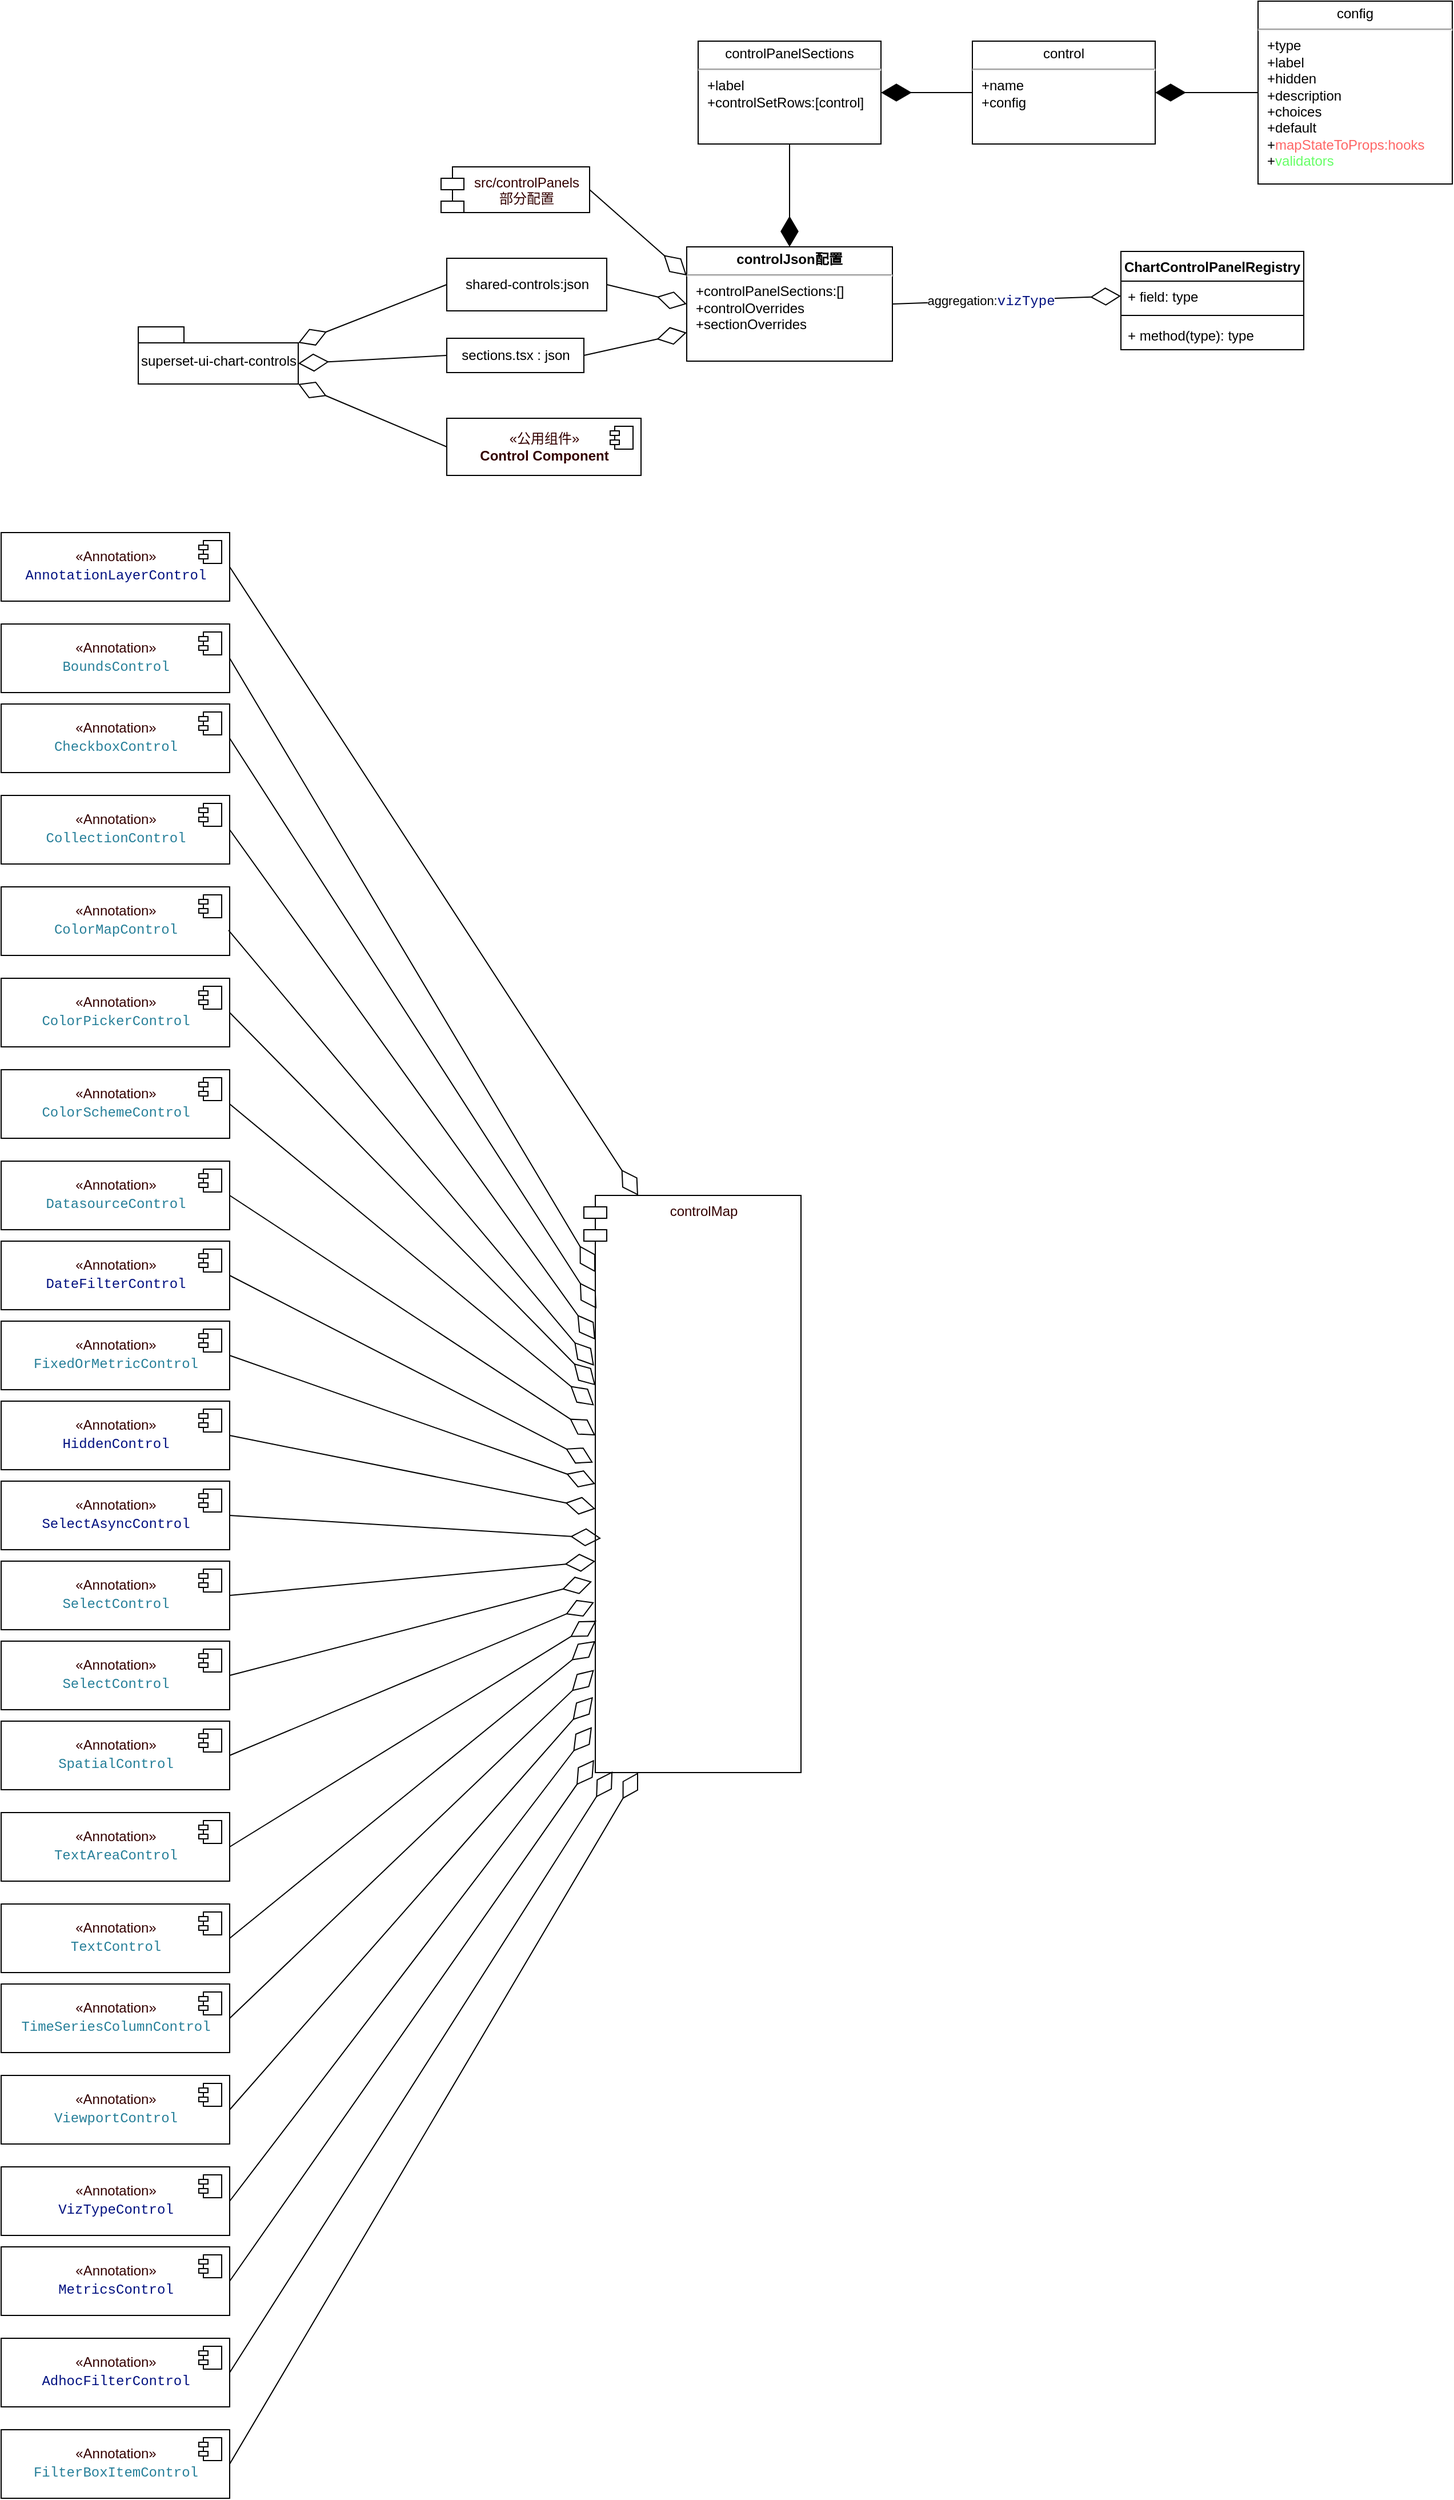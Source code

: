 <mxfile version="16.5.6" type="github">
  <diagram id="O3Ez_hzxwPLfM8ofuaC-" name="Page-1">
    <mxGraphModel dx="1426" dy="771" grid="1" gridSize="10" guides="1" tooltips="1" connect="1" arrows="1" fold="1" page="1" pageScale="1" pageWidth="3300" pageHeight="4681" math="0" shadow="0">
      <root>
        <mxCell id="0" />
        <mxCell id="1" parent="0" />
        <mxCell id="LOee8j2guJBx5GGu3rni-1" value="ChartControlPanelRegistry" style="swimlane;fontStyle=1;align=center;verticalAlign=top;childLayout=stackLayout;horizontal=1;startSize=26;horizontalStack=0;resizeParent=1;resizeParentMax=0;resizeLast=0;collapsible=1;marginBottom=0;" parent="1" vertex="1">
          <mxGeometry x="1120" y="294" width="160" height="86" as="geometry" />
        </mxCell>
        <mxCell id="LOee8j2guJBx5GGu3rni-2" value="+ field: type" style="text;strokeColor=none;fillColor=none;align=left;verticalAlign=top;spacingLeft=4;spacingRight=4;overflow=hidden;rotatable=0;points=[[0,0.5],[1,0.5]];portConstraint=eastwest;" parent="LOee8j2guJBx5GGu3rni-1" vertex="1">
          <mxGeometry y="26" width="160" height="26" as="geometry" />
        </mxCell>
        <mxCell id="LOee8j2guJBx5GGu3rni-3" value="" style="line;strokeWidth=1;fillColor=none;align=left;verticalAlign=middle;spacingTop=-1;spacingLeft=3;spacingRight=3;rotatable=0;labelPosition=right;points=[];portConstraint=eastwest;" parent="LOee8j2guJBx5GGu3rni-1" vertex="1">
          <mxGeometry y="52" width="160" height="8" as="geometry" />
        </mxCell>
        <mxCell id="LOee8j2guJBx5GGu3rni-4" value="+ method(type): type" style="text;strokeColor=none;fillColor=none;align=left;verticalAlign=top;spacingLeft=4;spacingRight=4;overflow=hidden;rotatable=0;points=[[0,0.5],[1,0.5]];portConstraint=eastwest;" parent="LOee8j2guJBx5GGu3rni-1" vertex="1">
          <mxGeometry y="60" width="160" height="26" as="geometry" />
        </mxCell>
        <mxCell id="LOee8j2guJBx5GGu3rni-6" value="" style="endArrow=diamondThin;endFill=0;endSize=24;html=1;rounded=0;entryX=0;entryY=0.5;entryDx=0;entryDy=0;exitX=1;exitY=0.5;exitDx=0;exitDy=0;" parent="1" source="LOee8j2guJBx5GGu3rni-34" target="LOee8j2guJBx5GGu3rni-2" edge="1">
          <mxGeometry width="160" relative="1" as="geometry">
            <mxPoint x="840" y="313" as="sourcePoint" />
            <mxPoint x="890" y="312.5" as="targetPoint" />
          </mxGeometry>
        </mxCell>
        <mxCell id="LOee8j2guJBx5GGu3rni-8" value="aggregation:&lt;span style=&quot;color: rgb(0 , 16 , 128) ; font-family: &amp;#34;menlo&amp;#34; , &amp;#34;monaco&amp;#34; , &amp;#34;courier new&amp;#34; , monospace ; font-size: 12px&quot;&gt;vizType&lt;/span&gt;" style="edgeLabel;html=1;align=center;verticalAlign=middle;resizable=0;points=[];" parent="LOee8j2guJBx5GGu3rni-6" vertex="1" connectable="0">
          <mxGeometry x="-0.144" y="-1" relative="1" as="geometry">
            <mxPoint as="offset" />
          </mxGeometry>
        </mxCell>
        <mxCell id="LOee8j2guJBx5GGu3rni-14" value="" style="endArrow=diamondThin;endFill=0;endSize=24;html=1;rounded=0;entryX=0;entryY=0;entryDx=140;entryDy=50;exitX=0;exitY=0.5;exitDx=0;exitDy=0;entryPerimeter=0;" parent="1" source="LOee8j2guJBx5GGu3rni-46" target="LOee8j2guJBx5GGu3rni-44" edge="1">
          <mxGeometry width="160" relative="1" as="geometry">
            <mxPoint x="830" y="200" as="sourcePoint" />
            <mxPoint x="990" y="200" as="targetPoint" />
          </mxGeometry>
        </mxCell>
        <mxCell id="LOee8j2guJBx5GGu3rni-15" value="sections.tsx : json" style="html=1;" parent="1" vertex="1">
          <mxGeometry x="530" y="370" width="120" height="30" as="geometry" />
        </mxCell>
        <mxCell id="LOee8j2guJBx5GGu3rni-16" value="shared-controls:json" style="html=1;" parent="1" vertex="1">
          <mxGeometry x="530" y="300" width="140" height="46" as="geometry" />
        </mxCell>
        <mxCell id="LOee8j2guJBx5GGu3rni-17" value="" style="endArrow=diamondThin;endFill=0;endSize=24;html=1;rounded=0;entryX=0;entryY=0;entryDx=140;entryDy=32;exitX=0;exitY=0.5;exitDx=0;exitDy=0;entryPerimeter=0;" parent="1" source="LOee8j2guJBx5GGu3rni-15" target="LOee8j2guJBx5GGu3rni-44" edge="1">
          <mxGeometry width="160" relative="1" as="geometry">
            <mxPoint x="560" y="465" as="sourcePoint" />
            <mxPoint x="480" y="350" as="targetPoint" />
          </mxGeometry>
        </mxCell>
        <mxCell id="LOee8j2guJBx5GGu3rni-18" value="" style="endArrow=diamondThin;endFill=0;endSize=24;html=1;rounded=0;entryX=0;entryY=0;entryDx=140;entryDy=14;exitX=0;exitY=0.5;exitDx=0;exitDy=0;entryPerimeter=0;" parent="1" source="LOee8j2guJBx5GGu3rni-16" target="LOee8j2guJBx5GGu3rni-44" edge="1">
          <mxGeometry width="160" relative="1" as="geometry">
            <mxPoint x="550" y="485" as="sourcePoint" />
            <mxPoint x="470" y="370" as="targetPoint" />
          </mxGeometry>
        </mxCell>
        <mxCell id="LOee8j2guJBx5GGu3rni-20" value="" style="endArrow=diamondThin;endFill=0;endSize=24;html=1;rounded=0;exitX=1;exitY=0.5;exitDx=0;exitDy=0;entryX=0;entryY=0.75;entryDx=0;entryDy=0;" parent="1" source="LOee8j2guJBx5GGu3rni-15" target="LOee8j2guJBx5GGu3rni-34" edge="1">
          <mxGeometry width="160" relative="1" as="geometry">
            <mxPoint x="780" y="470" as="sourcePoint" />
            <mxPoint x="730" y="310" as="targetPoint" />
          </mxGeometry>
        </mxCell>
        <mxCell id="LOee8j2guJBx5GGu3rni-21" value="" style="endArrow=diamondThin;endFill=0;endSize=24;html=1;rounded=0;exitX=1;exitY=0.5;exitDx=0;exitDy=0;entryX=0;entryY=0.25;entryDx=0;entryDy=0;" parent="1" source="LOee8j2guJBx5GGu3rni-48" target="LOee8j2guJBx5GGu3rni-34" edge="1">
          <mxGeometry width="160" relative="1" as="geometry">
            <mxPoint x="640" y="235" as="sourcePoint" />
            <mxPoint x="730" y="288" as="targetPoint" />
          </mxGeometry>
        </mxCell>
        <mxCell id="LOee8j2guJBx5GGu3rni-22" value="" style="endArrow=diamondThin;endFill=0;endSize=24;html=1;rounded=0;exitX=1;exitY=0.5;exitDx=0;exitDy=0;entryX=0;entryY=0.5;entryDx=0;entryDy=0;" parent="1" source="LOee8j2guJBx5GGu3rni-16" target="LOee8j2guJBx5GGu3rni-34" edge="1">
          <mxGeometry width="160" relative="1" as="geometry">
            <mxPoint x="830" y="560" as="sourcePoint" />
            <mxPoint x="730" y="300.5" as="targetPoint" />
          </mxGeometry>
        </mxCell>
        <mxCell id="LOee8j2guJBx5GGu3rni-34" value="&lt;p style=&quot;margin: 4px 0px 0px ; text-align: center&quot;&gt;&lt;b&gt;controlJson配置&lt;/b&gt;&lt;/p&gt;&lt;hr&gt;&lt;p style=&quot;margin: 0px ; margin-left: 8px&quot;&gt;+controlPanelSections:[]&lt;br&gt;+controlOverrides&lt;br&gt;&lt;/p&gt;&lt;p style=&quot;margin: 0px ; margin-left: 8px&quot;&gt;+sectionOverrides&lt;/p&gt;" style="verticalAlign=top;align=left;overflow=fill;fontSize=12;fontFamily=Helvetica;html=1;" parent="1" vertex="1">
          <mxGeometry x="740" y="290" width="180" height="100" as="geometry" />
        </mxCell>
        <mxCell id="LOee8j2guJBx5GGu3rni-37" value="&lt;p style=&quot;margin: 4px 0px 0px ; text-align: center&quot;&gt;controlPanelSections&lt;/p&gt;&lt;hr&gt;&lt;p style=&quot;margin: 0px ; margin-left: 8px&quot;&gt;+label&lt;/p&gt;&lt;p style=&quot;margin: 0px ; margin-left: 8px&quot;&gt;+controlSetRows:[control]&lt;/p&gt;" style="verticalAlign=top;align=left;overflow=fill;fontSize=12;fontFamily=Helvetica;html=1;" parent="1" vertex="1">
          <mxGeometry x="750" y="110" width="160" height="90" as="geometry" />
        </mxCell>
        <mxCell id="LOee8j2guJBx5GGu3rni-38" value="" style="endArrow=diamondThin;endFill=1;endSize=24;html=1;rounded=0;exitX=0.5;exitY=1;exitDx=0;exitDy=0;entryX=0.5;entryY=0;entryDx=0;entryDy=0;" parent="1" source="LOee8j2guJBx5GGu3rni-37" target="LOee8j2guJBx5GGu3rni-34" edge="1">
          <mxGeometry width="160" relative="1" as="geometry">
            <mxPoint x="760" y="430" as="sourcePoint" />
            <mxPoint x="920" y="430" as="targetPoint" />
          </mxGeometry>
        </mxCell>
        <mxCell id="LOee8j2guJBx5GGu3rni-40" value="&lt;p style=&quot;margin: 4px 0px 0px ; text-align: center&quot;&gt;control&lt;/p&gt;&lt;hr&gt;&lt;p style=&quot;margin: 0px ; margin-left: 8px&quot;&gt;+name&lt;/p&gt;&lt;p style=&quot;margin: 0px ; margin-left: 8px&quot;&gt;+config&lt;/p&gt;" style="verticalAlign=top;align=left;overflow=fill;fontSize=12;fontFamily=Helvetica;html=1;" parent="1" vertex="1">
          <mxGeometry x="990" y="110" width="160" height="90" as="geometry" />
        </mxCell>
        <mxCell id="LOee8j2guJBx5GGu3rni-41" value="&lt;p style=&quot;margin: 4px 0px 0px ; text-align: center&quot;&gt;config&lt;/p&gt;&lt;hr&gt;&lt;p style=&quot;margin: 0px ; margin-left: 8px&quot;&gt;+type&lt;br style=&quot;padding: 0px ; margin: 0px&quot;&gt;+label&lt;br style=&quot;padding: 0px ; margin: 0px&quot;&gt;+hidden&lt;br style=&quot;padding: 0px ; margin: 0px&quot;&gt;+description&lt;br style=&quot;padding: 0px ; margin: 0px&quot;&gt;+choices&lt;br style=&quot;padding: 0px ; margin: 0px&quot;&gt;+default&lt;br style=&quot;padding: 0px ; margin: 0px&quot;&gt;+&lt;font color=&quot;#ff6666&quot;&gt;mapStateToProps:hooks&lt;/font&gt;&lt;br style=&quot;padding: 0px ; margin: 0px&quot;&gt;+&lt;font color=&quot;#66ff66&quot;&gt;validators&lt;/font&gt;&lt;br&gt;&lt;/p&gt;" style="verticalAlign=top;align=left;overflow=fill;fontSize=12;fontFamily=Helvetica;html=1;" parent="1" vertex="1">
          <mxGeometry x="1240" y="75" width="170" height="160" as="geometry" />
        </mxCell>
        <mxCell id="LOee8j2guJBx5GGu3rni-42" value="" style="endArrow=diamondThin;endFill=1;endSize=24;html=1;rounded=0;exitX=0;exitY=0.5;exitDx=0;exitDy=0;entryX=1;entryY=0.5;entryDx=0;entryDy=0;" parent="1" source="LOee8j2guJBx5GGu3rni-40" target="LOee8j2guJBx5GGu3rni-37" edge="1">
          <mxGeometry width="160" relative="1" as="geometry">
            <mxPoint x="840" y="210" as="sourcePoint" />
            <mxPoint x="840" y="300" as="targetPoint" />
          </mxGeometry>
        </mxCell>
        <mxCell id="LOee8j2guJBx5GGu3rni-43" value="" style="endArrow=diamondThin;endFill=1;endSize=24;html=1;rounded=0;exitX=0;exitY=0.5;exitDx=0;exitDy=0;entryX=1;entryY=0.5;entryDx=0;entryDy=0;" parent="1" source="LOee8j2guJBx5GGu3rni-41" target="LOee8j2guJBx5GGu3rni-40" edge="1">
          <mxGeometry width="160" relative="1" as="geometry">
            <mxPoint x="850" y="220" as="sourcePoint" />
            <mxPoint x="850" y="310" as="targetPoint" />
          </mxGeometry>
        </mxCell>
        <mxCell id="LOee8j2guJBx5GGu3rni-44" value="&lt;span style=&quot;color: rgb(0 , 0 , 0) ; font-weight: 400&quot;&gt;superset-ui-chart-controls&lt;/span&gt;" style="shape=folder;fontStyle=1;spacingTop=10;tabWidth=40;tabHeight=14;tabPosition=left;html=1;fontColor=#FF6666;" parent="1" vertex="1">
          <mxGeometry x="260" y="360" width="140" height="50" as="geometry" />
        </mxCell>
        <mxCell id="LOee8j2guJBx5GGu3rni-46" value="&lt;font color=&quot;#330000&quot;&gt;«公用组件»&lt;br&gt;&lt;b&gt;Control Component&lt;/b&gt;&lt;/font&gt;" style="html=1;dropTarget=0;fontColor=#FF6666;" parent="1" vertex="1">
          <mxGeometry x="530" y="440" width="170" height="50" as="geometry" />
        </mxCell>
        <mxCell id="LOee8j2guJBx5GGu3rni-47" value="" style="shape=module;jettyWidth=8;jettyHeight=4;fontColor=#FF6666;" parent="LOee8j2guJBx5GGu3rni-46" vertex="1">
          <mxGeometry x="1" width="20" height="20" relative="1" as="geometry">
            <mxPoint x="-27" y="7" as="offset" />
          </mxGeometry>
        </mxCell>
        <mxCell id="LOee8j2guJBx5GGu3rni-48" value="src/controlPanels&#xa;部分配置" style="shape=module;align=left;spacingLeft=20;align=center;verticalAlign=top;fontColor=#330000;" parent="1" vertex="1">
          <mxGeometry x="525" y="220" width="130" height="40" as="geometry" />
        </mxCell>
        <mxCell id="LOee8j2guJBx5GGu3rni-51" value="controlMap" style="shape=module;align=left;spacingLeft=20;align=center;verticalAlign=top;fontColor=#330000;" parent="1" vertex="1">
          <mxGeometry x="650" y="1120" width="190" height="505" as="geometry" />
        </mxCell>
        <mxCell id="LOee8j2guJBx5GGu3rni-49" value="&lt;font color=&quot;#330000&quot;&gt;«Annotation»&lt;br&gt;&lt;/font&gt;&lt;div style=&quot;color: rgb(0 , 0 , 0) ; background-color: rgb(255 , 255 , 255) ; font-family: &amp;#34;menlo&amp;#34; , &amp;#34;monaco&amp;#34; , &amp;#34;courier new&amp;#34; , monospace ; line-height: 18px&quot;&gt;&lt;span style=&quot;color: #001080&quot;&gt;AnnotationLayerControl&lt;/span&gt;&lt;/div&gt;" style="html=1;dropTarget=0;fontColor=#66FF66;" parent="1" vertex="1">
          <mxGeometry x="140" y="540" width="200" height="60" as="geometry" />
        </mxCell>
        <mxCell id="LOee8j2guJBx5GGu3rni-50" value="" style="shape=module;jettyWidth=8;jettyHeight=4;fontColor=#66FF66;" parent="LOee8j2guJBx5GGu3rni-49" vertex="1">
          <mxGeometry x="1" width="20" height="20" relative="1" as="geometry">
            <mxPoint x="-27" y="7" as="offset" />
          </mxGeometry>
        </mxCell>
        <mxCell id="LOee8j2guJBx5GGu3rni-53" value="&lt;font color=&quot;#330000&quot;&gt;«Annotation»&lt;br&gt;&lt;/font&gt;&lt;div style=&quot;color: rgb(0 , 0 , 0) ; background-color: rgb(255 , 255 , 255) ; font-family: &amp;#34;menlo&amp;#34; , &amp;#34;monaco&amp;#34; , &amp;#34;courier new&amp;#34; , monospace ; line-height: 18px&quot;&gt;&lt;div style=&quot;font-family: &amp;#34;menlo&amp;#34; , &amp;#34;monaco&amp;#34; , &amp;#34;courier new&amp;#34; , monospace ; line-height: 18px&quot;&gt;&lt;span style=&quot;color: #267f99&quot;&gt;SpatialControl&lt;/span&gt;&lt;/div&gt;&lt;/div&gt;" style="html=1;dropTarget=0;fontColor=#66FF66;" parent="1" vertex="1">
          <mxGeometry x="140" y="1580" width="200" height="60" as="geometry" />
        </mxCell>
        <mxCell id="LOee8j2guJBx5GGu3rni-54" value="" style="shape=module;jettyWidth=8;jettyHeight=4;fontColor=#66FF66;" parent="LOee8j2guJBx5GGu3rni-53" vertex="1">
          <mxGeometry x="1" width="20" height="20" relative="1" as="geometry">
            <mxPoint x="-27" y="7" as="offset" />
          </mxGeometry>
        </mxCell>
        <mxCell id="LOee8j2guJBx5GGu3rni-55" value="&lt;font color=&quot;#330000&quot;&gt;«Annotation»&lt;br&gt;&lt;/font&gt;&lt;div style=&quot;color: rgb(0 , 0 , 0) ; background-color: rgb(255 , 255 , 255) ; font-family: &amp;#34;menlo&amp;#34; , &amp;#34;monaco&amp;#34; , &amp;#34;courier new&amp;#34; , monospace ; line-height: 18px&quot;&gt;&lt;div style=&quot;font-family: &amp;#34;menlo&amp;#34; , &amp;#34;monaco&amp;#34; , &amp;#34;courier new&amp;#34; , monospace ; line-height: 18px&quot;&gt;&lt;span style=&quot;color: #267f99&quot;&gt;SelectControl&lt;/span&gt;&lt;/div&gt;&lt;/div&gt;" style="html=1;dropTarget=0;fontColor=#66FF66;" parent="1" vertex="1">
          <mxGeometry x="140" y="1510" width="200" height="60" as="geometry" />
        </mxCell>
        <mxCell id="LOee8j2guJBx5GGu3rni-56" value="" style="shape=module;jettyWidth=8;jettyHeight=4;fontColor=#66FF66;" parent="LOee8j2guJBx5GGu3rni-55" vertex="1">
          <mxGeometry x="1" width="20" height="20" relative="1" as="geometry">
            <mxPoint x="-27" y="7" as="offset" />
          </mxGeometry>
        </mxCell>
        <mxCell id="LOee8j2guJBx5GGu3rni-57" value="&lt;font color=&quot;#330000&quot;&gt;«Annotation»&lt;br&gt;&lt;/font&gt;&lt;div style=&quot;color: rgb(0 , 0 , 0) ; background-color: rgb(255 , 255 , 255) ; font-family: &amp;#34;menlo&amp;#34; , &amp;#34;monaco&amp;#34; , &amp;#34;courier new&amp;#34; , monospace ; line-height: 18px&quot;&gt;&lt;div style=&quot;font-family: &amp;#34;menlo&amp;#34; , &amp;#34;monaco&amp;#34; , &amp;#34;courier new&amp;#34; , monospace ; line-height: 18px&quot;&gt;&lt;span style=&quot;color: #267f99&quot;&gt;SelectControl&lt;/span&gt;&lt;/div&gt;&lt;/div&gt;" style="html=1;dropTarget=0;fontColor=#66FF66;" parent="1" vertex="1">
          <mxGeometry x="140" y="1440" width="200" height="60" as="geometry" />
        </mxCell>
        <mxCell id="LOee8j2guJBx5GGu3rni-58" value="" style="shape=module;jettyWidth=8;jettyHeight=4;fontColor=#66FF66;" parent="LOee8j2guJBx5GGu3rni-57" vertex="1">
          <mxGeometry x="1" width="20" height="20" relative="1" as="geometry">
            <mxPoint x="-27" y="7" as="offset" />
          </mxGeometry>
        </mxCell>
        <mxCell id="LOee8j2guJBx5GGu3rni-59" value="&lt;font color=&quot;#330000&quot;&gt;«Annotation»&lt;br&gt;&lt;/font&gt;&lt;div style=&quot;color: rgb(0 , 0 , 0) ; background-color: rgb(255 , 255 , 255) ; font-family: &amp;#34;menlo&amp;#34; , &amp;#34;monaco&amp;#34; , &amp;#34;courier new&amp;#34; , monospace ; line-height: 18px&quot;&gt;&lt;div style=&quot;font-family: &amp;#34;menlo&amp;#34; , &amp;#34;monaco&amp;#34; , &amp;#34;courier new&amp;#34; , monospace ; line-height: 18px&quot;&gt;&lt;span style=&quot;color: #001080&quot;&gt;SelectAsyncControl&lt;/span&gt;&lt;/div&gt;&lt;/div&gt;" style="html=1;dropTarget=0;fontColor=#66FF66;" parent="1" vertex="1">
          <mxGeometry x="140" y="1370" width="200" height="60" as="geometry" />
        </mxCell>
        <mxCell id="LOee8j2guJBx5GGu3rni-60" value="" style="shape=module;jettyWidth=8;jettyHeight=4;fontColor=#66FF66;" parent="LOee8j2guJBx5GGu3rni-59" vertex="1">
          <mxGeometry x="1" width="20" height="20" relative="1" as="geometry">
            <mxPoint x="-27" y="7" as="offset" />
          </mxGeometry>
        </mxCell>
        <mxCell id="LOee8j2guJBx5GGu3rni-61" value="&lt;font color=&quot;#330000&quot;&gt;«Annotation»&lt;br&gt;&lt;/font&gt;&lt;div style=&quot;color: rgb(0 , 0 , 0) ; background-color: rgb(255 , 255 , 255) ; font-family: &amp;#34;menlo&amp;#34; , &amp;#34;monaco&amp;#34; , &amp;#34;courier new&amp;#34; , monospace ; line-height: 18px&quot;&gt;&lt;div style=&quot;font-family: &amp;#34;menlo&amp;#34; , &amp;#34;monaco&amp;#34; , &amp;#34;courier new&amp;#34; , monospace ; line-height: 18px&quot;&gt;&lt;span style=&quot;color: #001080&quot;&gt;HiddenControl&lt;/span&gt;&lt;/div&gt;&lt;/div&gt;" style="html=1;dropTarget=0;fontColor=#66FF66;" parent="1" vertex="1">
          <mxGeometry x="140" y="1300" width="200" height="60" as="geometry" />
        </mxCell>
        <mxCell id="LOee8j2guJBx5GGu3rni-62" value="" style="shape=module;jettyWidth=8;jettyHeight=4;fontColor=#66FF66;" parent="LOee8j2guJBx5GGu3rni-61" vertex="1">
          <mxGeometry x="1" width="20" height="20" relative="1" as="geometry">
            <mxPoint x="-27" y="7" as="offset" />
          </mxGeometry>
        </mxCell>
        <mxCell id="LOee8j2guJBx5GGu3rni-63" value="&lt;font color=&quot;#330000&quot;&gt;«Annotation»&lt;br&gt;&lt;/font&gt;&lt;div style=&quot;color: rgb(0 , 0 , 0) ; background-color: rgb(255 , 255 , 255) ; font-family: &amp;#34;menlo&amp;#34; , &amp;#34;monaco&amp;#34; , &amp;#34;courier new&amp;#34; , monospace ; line-height: 18px&quot;&gt;&lt;div style=&quot;font-family: &amp;#34;menlo&amp;#34; , &amp;#34;monaco&amp;#34; , &amp;#34;courier new&amp;#34; , monospace ; line-height: 18px&quot;&gt;&lt;span style=&quot;color: #267f99&quot;&gt;FixedOrMetricControl&lt;/span&gt;&lt;/div&gt;&lt;/div&gt;" style="html=1;dropTarget=0;fontColor=#66FF66;" parent="1" vertex="1">
          <mxGeometry x="140" y="1230" width="200" height="60" as="geometry" />
        </mxCell>
        <mxCell id="LOee8j2guJBx5GGu3rni-64" value="" style="shape=module;jettyWidth=8;jettyHeight=4;fontColor=#66FF66;" parent="LOee8j2guJBx5GGu3rni-63" vertex="1">
          <mxGeometry x="1" width="20" height="20" relative="1" as="geometry">
            <mxPoint x="-27" y="7" as="offset" />
          </mxGeometry>
        </mxCell>
        <mxCell id="LOee8j2guJBx5GGu3rni-65" value="&lt;font color=&quot;#330000&quot;&gt;«Annotation»&lt;br&gt;&lt;/font&gt;&lt;div style=&quot;color: rgb(0 , 0 , 0) ; background-color: rgb(255 , 255 , 255) ; font-family: &amp;#34;menlo&amp;#34; , &amp;#34;monaco&amp;#34; , &amp;#34;courier new&amp;#34; , monospace ; line-height: 18px&quot;&gt;&lt;div style=&quot;font-family: &amp;#34;menlo&amp;#34; , &amp;#34;monaco&amp;#34; , &amp;#34;courier new&amp;#34; , monospace ; line-height: 18px&quot;&gt;&lt;span style=&quot;color: #267f99&quot;&gt;BoundsControl&lt;/span&gt;&lt;/div&gt;&lt;/div&gt;" style="html=1;dropTarget=0;fontColor=#66FF66;" parent="1" vertex="1">
          <mxGeometry x="140" y="620" width="200" height="60" as="geometry" />
        </mxCell>
        <mxCell id="LOee8j2guJBx5GGu3rni-66" value="" style="shape=module;jettyWidth=8;jettyHeight=4;fontColor=#66FF66;" parent="LOee8j2guJBx5GGu3rni-65" vertex="1">
          <mxGeometry x="1" width="20" height="20" relative="1" as="geometry">
            <mxPoint x="-27" y="7" as="offset" />
          </mxGeometry>
        </mxCell>
        <mxCell id="LOee8j2guJBx5GGu3rni-67" value="&lt;font color=&quot;#330000&quot;&gt;«Annotation»&lt;br&gt;&lt;/font&gt;&lt;div style=&quot;color: rgb(0 , 0 , 0) ; background-color: rgb(255 , 255 , 255) ; font-family: &amp;#34;menlo&amp;#34; , &amp;#34;monaco&amp;#34; , &amp;#34;courier new&amp;#34; , monospace ; line-height: 18px&quot;&gt;&lt;div style=&quot;font-family: &amp;#34;menlo&amp;#34; , &amp;#34;monaco&amp;#34; , &amp;#34;courier new&amp;#34; , monospace ; line-height: 18px&quot;&gt;&lt;div style=&quot;line-height: 18px&quot;&gt;&lt;span style=&quot;color: #001080&quot;&gt;DateFilterControl&lt;/span&gt;&lt;/div&gt;&lt;/div&gt;&lt;/div&gt;" style="html=1;dropTarget=0;fontColor=#66FF66;" parent="1" vertex="1">
          <mxGeometry x="140" y="1160" width="200" height="60" as="geometry" />
        </mxCell>
        <mxCell id="LOee8j2guJBx5GGu3rni-68" value="" style="shape=module;jettyWidth=8;jettyHeight=4;fontColor=#66FF66;" parent="LOee8j2guJBx5GGu3rni-67" vertex="1">
          <mxGeometry x="1" width="20" height="20" relative="1" as="geometry">
            <mxPoint x="-27" y="7" as="offset" />
          </mxGeometry>
        </mxCell>
        <mxCell id="LOee8j2guJBx5GGu3rni-69" value="&lt;font color=&quot;#330000&quot;&gt;«Annotation»&lt;br&gt;&lt;/font&gt;&lt;div style=&quot;color: rgb(0 , 0 , 0) ; background-color: rgb(255 , 255 , 255) ; font-family: &amp;#34;menlo&amp;#34; , &amp;#34;monaco&amp;#34; , &amp;#34;courier new&amp;#34; , monospace ; line-height: 18px&quot;&gt;&lt;div style=&quot;font-family: &amp;#34;menlo&amp;#34; , &amp;#34;monaco&amp;#34; , &amp;#34;courier new&amp;#34; , monospace ; line-height: 18px&quot;&gt;&lt;span style=&quot;color: #267f99&quot;&gt;DatasourceControl&lt;/span&gt;&lt;/div&gt;&lt;/div&gt;" style="html=1;dropTarget=0;fontColor=#66FF66;" parent="1" vertex="1">
          <mxGeometry x="140" y="1090" width="200" height="60" as="geometry" />
        </mxCell>
        <mxCell id="LOee8j2guJBx5GGu3rni-70" value="" style="shape=module;jettyWidth=8;jettyHeight=4;fontColor=#66FF66;" parent="LOee8j2guJBx5GGu3rni-69" vertex="1">
          <mxGeometry x="1" width="20" height="20" relative="1" as="geometry">
            <mxPoint x="-27" y="7" as="offset" />
          </mxGeometry>
        </mxCell>
        <mxCell id="LOee8j2guJBx5GGu3rni-71" value="&lt;font color=&quot;#330000&quot;&gt;«Annotation»&lt;br&gt;&lt;/font&gt;&lt;div style=&quot;color: rgb(0 , 0 , 0) ; background-color: rgb(255 , 255 , 255) ; font-family: &amp;#34;menlo&amp;#34; , &amp;#34;monaco&amp;#34; , &amp;#34;courier new&amp;#34; , monospace ; line-height: 18px&quot;&gt;&lt;div style=&quot;font-family: &amp;#34;menlo&amp;#34; , &amp;#34;monaco&amp;#34; , &amp;#34;courier new&amp;#34; , monospace ; line-height: 18px&quot;&gt;&lt;span style=&quot;color: #267f99&quot;&gt;ColorSchemeControl&lt;/span&gt;&lt;/div&gt;&lt;/div&gt;" style="html=1;dropTarget=0;fontColor=#66FF66;" parent="1" vertex="1">
          <mxGeometry x="140" y="1010" width="200" height="60" as="geometry" />
        </mxCell>
        <mxCell id="LOee8j2guJBx5GGu3rni-72" value="" style="shape=module;jettyWidth=8;jettyHeight=4;fontColor=#66FF66;" parent="LOee8j2guJBx5GGu3rni-71" vertex="1">
          <mxGeometry x="1" width="20" height="20" relative="1" as="geometry">
            <mxPoint x="-27" y="7" as="offset" />
          </mxGeometry>
        </mxCell>
        <mxCell id="LOee8j2guJBx5GGu3rni-73" value="&lt;font color=&quot;#330000&quot;&gt;«Annotation»&lt;br&gt;&lt;/font&gt;&lt;div style=&quot;color: rgb(0 , 0 , 0) ; background-color: rgb(255 , 255 , 255) ; font-family: &amp;#34;menlo&amp;#34; , &amp;#34;monaco&amp;#34; , &amp;#34;courier new&amp;#34; , monospace ; line-height: 18px&quot;&gt;&lt;div style=&quot;font-family: &amp;#34;menlo&amp;#34; , &amp;#34;monaco&amp;#34; , &amp;#34;courier new&amp;#34; , monospace ; line-height: 18px&quot;&gt;&lt;span style=&quot;color: #267f99&quot;&gt;CheckboxControl&lt;/span&gt;&lt;/div&gt;&lt;/div&gt;" style="html=1;dropTarget=0;fontColor=#66FF66;" parent="1" vertex="1">
          <mxGeometry x="140" y="690" width="200" height="60" as="geometry" />
        </mxCell>
        <mxCell id="LOee8j2guJBx5GGu3rni-74" value="" style="shape=module;jettyWidth=8;jettyHeight=4;fontColor=#66FF66;" parent="LOee8j2guJBx5GGu3rni-73" vertex="1">
          <mxGeometry x="1" width="20" height="20" relative="1" as="geometry">
            <mxPoint x="-27" y="7" as="offset" />
          </mxGeometry>
        </mxCell>
        <mxCell id="LOee8j2guJBx5GGu3rni-75" value="&lt;font color=&quot;#330000&quot;&gt;«Annotation»&lt;br&gt;&lt;/font&gt;&lt;div style=&quot;color: rgb(0 , 0 , 0) ; background-color: rgb(255 , 255 , 255) ; font-family: &amp;#34;menlo&amp;#34; , &amp;#34;monaco&amp;#34; , &amp;#34;courier new&amp;#34; , monospace ; line-height: 18px&quot;&gt;&lt;div style=&quot;font-family: &amp;#34;menlo&amp;#34; , &amp;#34;monaco&amp;#34; , &amp;#34;courier new&amp;#34; , monospace ; line-height: 18px&quot;&gt;&lt;span style=&quot;color: #267f99&quot;&gt;CollectionControl&lt;/span&gt;&lt;/div&gt;&lt;/div&gt;" style="html=1;dropTarget=0;fontColor=#66FF66;" parent="1" vertex="1">
          <mxGeometry x="140" y="770" width="200" height="60" as="geometry" />
        </mxCell>
        <mxCell id="LOee8j2guJBx5GGu3rni-76" value="" style="shape=module;jettyWidth=8;jettyHeight=4;fontColor=#66FF66;" parent="LOee8j2guJBx5GGu3rni-75" vertex="1">
          <mxGeometry x="1" width="20" height="20" relative="1" as="geometry">
            <mxPoint x="-27" y="7" as="offset" />
          </mxGeometry>
        </mxCell>
        <mxCell id="LOee8j2guJBx5GGu3rni-77" value="&lt;font color=&quot;#330000&quot;&gt;«Annotation»&lt;br&gt;&lt;/font&gt;&lt;div style=&quot;color: rgb(0 , 0 , 0) ; background-color: rgb(255 , 255 , 255) ; font-family: &amp;#34;menlo&amp;#34; , &amp;#34;monaco&amp;#34; , &amp;#34;courier new&amp;#34; , monospace ; line-height: 18px&quot;&gt;&lt;div style=&quot;font-family: &amp;#34;menlo&amp;#34; , &amp;#34;monaco&amp;#34; , &amp;#34;courier new&amp;#34; , monospace ; line-height: 18px&quot;&gt;&lt;span style=&quot;color: #267f99&quot;&gt;ColorMapControl&lt;/span&gt;&lt;/div&gt;&lt;/div&gt;" style="html=1;dropTarget=0;fontColor=#66FF66;" parent="1" vertex="1">
          <mxGeometry x="140" y="850" width="200" height="60" as="geometry" />
        </mxCell>
        <mxCell id="LOee8j2guJBx5GGu3rni-78" value="" style="shape=module;jettyWidth=8;jettyHeight=4;fontColor=#66FF66;" parent="LOee8j2guJBx5GGu3rni-77" vertex="1">
          <mxGeometry x="1" width="20" height="20" relative="1" as="geometry">
            <mxPoint x="-27" y="7" as="offset" />
          </mxGeometry>
        </mxCell>
        <mxCell id="LOee8j2guJBx5GGu3rni-79" value="&lt;font color=&quot;#330000&quot;&gt;«Annotation»&lt;br&gt;&lt;/font&gt;&lt;div style=&quot;color: rgb(0 , 0 , 0) ; background-color: rgb(255 , 255 , 255) ; font-family: &amp;#34;menlo&amp;#34; , &amp;#34;monaco&amp;#34; , &amp;#34;courier new&amp;#34; , monospace ; line-height: 18px&quot;&gt;&lt;div style=&quot;font-family: &amp;#34;menlo&amp;#34; , &amp;#34;monaco&amp;#34; , &amp;#34;courier new&amp;#34; , monospace ; line-height: 18px&quot;&gt;&lt;span style=&quot;color: #267f99&quot;&gt;ColorPickerControl&lt;/span&gt;&lt;/div&gt;&lt;/div&gt;" style="html=1;dropTarget=0;fontColor=#66FF66;" parent="1" vertex="1">
          <mxGeometry x="140" y="930" width="200" height="60" as="geometry" />
        </mxCell>
        <mxCell id="LOee8j2guJBx5GGu3rni-80" value="" style="shape=module;jettyWidth=8;jettyHeight=4;fontColor=#66FF66;" parent="LOee8j2guJBx5GGu3rni-79" vertex="1">
          <mxGeometry x="1" width="20" height="20" relative="1" as="geometry">
            <mxPoint x="-27" y="7" as="offset" />
          </mxGeometry>
        </mxCell>
        <mxCell id="LOee8j2guJBx5GGu3rni-82" value="&lt;font color=&quot;#330000&quot;&gt;«Annotation»&lt;br&gt;&lt;/font&gt;&lt;div style=&quot;color: rgb(0 , 0 , 0) ; background-color: rgb(255 , 255 , 255) ; font-family: &amp;#34;menlo&amp;#34; , &amp;#34;monaco&amp;#34; , &amp;#34;courier new&amp;#34; , monospace ; line-height: 18px&quot;&gt;&lt;div style=&quot;font-family: &amp;#34;menlo&amp;#34; , &amp;#34;monaco&amp;#34; , &amp;#34;courier new&amp;#34; , monospace ; line-height: 18px&quot;&gt;&lt;div style=&quot;font-family: &amp;#34;menlo&amp;#34; , &amp;#34;monaco&amp;#34; , &amp;#34;courier new&amp;#34; , monospace ; line-height: 18px&quot;&gt;&lt;span style=&quot;color: #267f99&quot;&gt;TextAreaControl&lt;/span&gt;&lt;/div&gt;&lt;/div&gt;&lt;/div&gt;" style="html=1;dropTarget=0;fontColor=#66FF66;" parent="1" vertex="1">
          <mxGeometry x="140" y="1660" width="200" height="60" as="geometry" />
        </mxCell>
        <mxCell id="LOee8j2guJBx5GGu3rni-83" value="" style="shape=module;jettyWidth=8;jettyHeight=4;fontColor=#66FF66;" parent="LOee8j2guJBx5GGu3rni-82" vertex="1">
          <mxGeometry x="1" width="20" height="20" relative="1" as="geometry">
            <mxPoint x="-27" y="7" as="offset" />
          </mxGeometry>
        </mxCell>
        <mxCell id="LOee8j2guJBx5GGu3rni-84" value="&lt;font color=&quot;#330000&quot;&gt;«Annotation»&lt;br&gt;&lt;/font&gt;&lt;div style=&quot;color: rgb(0 , 0 , 0) ; background-color: rgb(255 , 255 , 255) ; font-family: &amp;#34;menlo&amp;#34; , &amp;#34;monaco&amp;#34; , &amp;#34;courier new&amp;#34; , monospace ; line-height: 18px&quot;&gt;&lt;div style=&quot;font-family: &amp;#34;menlo&amp;#34; , &amp;#34;monaco&amp;#34; , &amp;#34;courier new&amp;#34; , monospace ; line-height: 18px&quot;&gt;&lt;div style=&quot;font-family: &amp;#34;menlo&amp;#34; , &amp;#34;monaco&amp;#34; , &amp;#34;courier new&amp;#34; , monospace ; line-height: 18px&quot;&gt;&lt;span style=&quot;color: #267f99&quot;&gt;TextControl&lt;/span&gt;&lt;/div&gt;&lt;/div&gt;&lt;/div&gt;" style="html=1;dropTarget=0;fontColor=#66FF66;" parent="1" vertex="1">
          <mxGeometry x="140" y="1740" width="200" height="60" as="geometry" />
        </mxCell>
        <mxCell id="LOee8j2guJBx5GGu3rni-85" value="" style="shape=module;jettyWidth=8;jettyHeight=4;fontColor=#66FF66;" parent="LOee8j2guJBx5GGu3rni-84" vertex="1">
          <mxGeometry x="1" width="20" height="20" relative="1" as="geometry">
            <mxPoint x="-27" y="7" as="offset" />
          </mxGeometry>
        </mxCell>
        <mxCell id="LOee8j2guJBx5GGu3rni-86" value="&lt;font color=&quot;#330000&quot;&gt;«Annotation»&lt;br&gt;&lt;/font&gt;&lt;div style=&quot;color: rgb(0 , 0 , 0) ; background-color: rgb(255 , 255 , 255) ; font-family: &amp;#34;menlo&amp;#34; , &amp;#34;monaco&amp;#34; , &amp;#34;courier new&amp;#34; , monospace ; line-height: 18px&quot;&gt;&lt;div style=&quot;font-family: &amp;#34;menlo&amp;#34; , &amp;#34;monaco&amp;#34; , &amp;#34;courier new&amp;#34; , monospace ; line-height: 18px&quot;&gt;&lt;div style=&quot;font-family: &amp;#34;menlo&amp;#34; , &amp;#34;monaco&amp;#34; , &amp;#34;courier new&amp;#34; , monospace ; line-height: 18px&quot;&gt;&lt;span style=&quot;color: #267f99&quot;&gt;TimeSeriesColumnControl&lt;/span&gt;&lt;/div&gt;&lt;/div&gt;&lt;/div&gt;" style="html=1;dropTarget=0;fontColor=#66FF66;" parent="1" vertex="1">
          <mxGeometry x="140" y="1810" width="200" height="60" as="geometry" />
        </mxCell>
        <mxCell id="LOee8j2guJBx5GGu3rni-87" value="" style="shape=module;jettyWidth=8;jettyHeight=4;fontColor=#66FF66;" parent="LOee8j2guJBx5GGu3rni-86" vertex="1">
          <mxGeometry x="1" width="20" height="20" relative="1" as="geometry">
            <mxPoint x="-27" y="7" as="offset" />
          </mxGeometry>
        </mxCell>
        <mxCell id="LOee8j2guJBx5GGu3rni-88" value="&lt;font color=&quot;#330000&quot;&gt;«Annotation»&lt;br&gt;&lt;/font&gt;&lt;div style=&quot;color: rgb(0 , 0 , 0) ; background-color: rgb(255 , 255 , 255) ; font-family: &amp;#34;menlo&amp;#34; , &amp;#34;monaco&amp;#34; , &amp;#34;courier new&amp;#34; , monospace ; line-height: 18px&quot;&gt;&lt;div style=&quot;font-family: &amp;#34;menlo&amp;#34; , &amp;#34;monaco&amp;#34; , &amp;#34;courier new&amp;#34; , monospace ; line-height: 18px&quot;&gt;&lt;div style=&quot;font-family: &amp;#34;menlo&amp;#34; , &amp;#34;monaco&amp;#34; , &amp;#34;courier new&amp;#34; , monospace ; line-height: 18px&quot;&gt;&lt;span style=&quot;color: #267f99&quot;&gt;ViewportControl&lt;/span&gt;&lt;/div&gt;&lt;/div&gt;&lt;/div&gt;" style="html=1;dropTarget=0;fontColor=#66FF66;" parent="1" vertex="1">
          <mxGeometry x="140" y="1890" width="200" height="60" as="geometry" />
        </mxCell>
        <mxCell id="LOee8j2guJBx5GGu3rni-89" value="" style="shape=module;jettyWidth=8;jettyHeight=4;fontColor=#66FF66;" parent="LOee8j2guJBx5GGu3rni-88" vertex="1">
          <mxGeometry x="1" width="20" height="20" relative="1" as="geometry">
            <mxPoint x="-27" y="7" as="offset" />
          </mxGeometry>
        </mxCell>
        <mxCell id="LOee8j2guJBx5GGu3rni-90" value="&lt;font color=&quot;#330000&quot;&gt;«Annotation»&lt;br&gt;&lt;/font&gt;&lt;div style=&quot;color: rgb(0 , 0 , 0) ; background-color: rgb(255 , 255 , 255) ; font-family: &amp;#34;menlo&amp;#34; , &amp;#34;monaco&amp;#34; , &amp;#34;courier new&amp;#34; , monospace ; line-height: 18px&quot;&gt;&lt;div style=&quot;font-family: &amp;#34;menlo&amp;#34; , &amp;#34;monaco&amp;#34; , &amp;#34;courier new&amp;#34; , monospace ; line-height: 18px&quot;&gt;&lt;div style=&quot;font-family: &amp;#34;menlo&amp;#34; , &amp;#34;monaco&amp;#34; , &amp;#34;courier new&amp;#34; , monospace ; line-height: 18px&quot;&gt;&lt;span style=&quot;color: #001080&quot;&gt;MetricsControl&lt;/span&gt;&lt;/div&gt;&lt;/div&gt;&lt;/div&gt;" style="html=1;dropTarget=0;fontColor=#66FF66;" parent="1" vertex="1">
          <mxGeometry x="140" y="2040" width="200" height="60" as="geometry" />
        </mxCell>
        <mxCell id="LOee8j2guJBx5GGu3rni-91" value="" style="shape=module;jettyWidth=8;jettyHeight=4;fontColor=#66FF66;" parent="LOee8j2guJBx5GGu3rni-90" vertex="1">
          <mxGeometry x="1" width="20" height="20" relative="1" as="geometry">
            <mxPoint x="-27" y="7" as="offset" />
          </mxGeometry>
        </mxCell>
        <mxCell id="LOee8j2guJBx5GGu3rni-92" value="&lt;font color=&quot;#330000&quot;&gt;«Annotation»&lt;br&gt;&lt;/font&gt;&lt;div style=&quot;color: rgb(0 , 0 , 0) ; background-color: rgb(255 , 255 , 255) ; font-family: &amp;#34;menlo&amp;#34; , &amp;#34;monaco&amp;#34; , &amp;#34;courier new&amp;#34; , monospace ; line-height: 18px&quot;&gt;&lt;div style=&quot;font-family: &amp;#34;menlo&amp;#34; , &amp;#34;monaco&amp;#34; , &amp;#34;courier new&amp;#34; , monospace ; line-height: 18px&quot;&gt;&lt;div style=&quot;font-family: &amp;#34;menlo&amp;#34; , &amp;#34;monaco&amp;#34; , &amp;#34;courier new&amp;#34; , monospace ; line-height: 18px&quot;&gt;&lt;span style=&quot;color: #001080&quot;&gt;VizTypeControl&lt;/span&gt;&lt;/div&gt;&lt;/div&gt;&lt;/div&gt;" style="html=1;dropTarget=0;fontColor=#66FF66;" parent="1" vertex="1">
          <mxGeometry x="140" y="1970" width="200" height="60" as="geometry" />
        </mxCell>
        <mxCell id="LOee8j2guJBx5GGu3rni-93" value="" style="shape=module;jettyWidth=8;jettyHeight=4;fontColor=#66FF66;" parent="LOee8j2guJBx5GGu3rni-92" vertex="1">
          <mxGeometry x="1" width="20" height="20" relative="1" as="geometry">
            <mxPoint x="-27" y="7" as="offset" />
          </mxGeometry>
        </mxCell>
        <mxCell id="LOee8j2guJBx5GGu3rni-94" value="&lt;font color=&quot;#330000&quot;&gt;«Annotation»&lt;br&gt;&lt;/font&gt;&lt;div style=&quot;color: rgb(0 , 0 , 0) ; background-color: rgb(255 , 255 , 255) ; font-family: &amp;#34;menlo&amp;#34; , &amp;#34;monaco&amp;#34; , &amp;#34;courier new&amp;#34; , monospace ; line-height: 18px&quot;&gt;&lt;div style=&quot;font-family: &amp;#34;menlo&amp;#34; , &amp;#34;monaco&amp;#34; , &amp;#34;courier new&amp;#34; , monospace ; line-height: 18px&quot;&gt;&lt;div style=&quot;font-family: &amp;#34;menlo&amp;#34; , &amp;#34;monaco&amp;#34; , &amp;#34;courier new&amp;#34; , monospace ; line-height: 18px&quot;&gt;&lt;div style=&quot;font-family: &amp;#34;menlo&amp;#34; , &amp;#34;monaco&amp;#34; , &amp;#34;courier new&amp;#34; , monospace ; line-height: 18px&quot;&gt;&lt;span style=&quot;color: #267f99&quot;&gt;FilterBoxItemControl&lt;/span&gt;&lt;/div&gt;&lt;/div&gt;&lt;/div&gt;&lt;/div&gt;" style="html=1;dropTarget=0;fontColor=#66FF66;" parent="1" vertex="1">
          <mxGeometry x="140" y="2200" width="200" height="60" as="geometry" />
        </mxCell>
        <mxCell id="LOee8j2guJBx5GGu3rni-95" value="" style="shape=module;jettyWidth=8;jettyHeight=4;fontColor=#66FF66;" parent="LOee8j2guJBx5GGu3rni-94" vertex="1">
          <mxGeometry x="1" width="20" height="20" relative="1" as="geometry">
            <mxPoint x="-27" y="7" as="offset" />
          </mxGeometry>
        </mxCell>
        <mxCell id="LOee8j2guJBx5GGu3rni-96" value="&lt;font color=&quot;#330000&quot;&gt;«Annotation»&lt;br&gt;&lt;/font&gt;&lt;div style=&quot;color: rgb(0 , 0 , 0) ; background-color: rgb(255 , 255 , 255) ; font-family: &amp;#34;menlo&amp;#34; , &amp;#34;monaco&amp;#34; , &amp;#34;courier new&amp;#34; , monospace ; line-height: 18px&quot;&gt;&lt;div style=&quot;font-family: &amp;#34;menlo&amp;#34; , &amp;#34;monaco&amp;#34; , &amp;#34;courier new&amp;#34; , monospace ; line-height: 18px&quot;&gt;&lt;div style=&quot;font-family: &amp;#34;menlo&amp;#34; , &amp;#34;monaco&amp;#34; , &amp;#34;courier new&amp;#34; , monospace ; line-height: 18px&quot;&gt;&lt;div style=&quot;font-family: &amp;#34;menlo&amp;#34; , &amp;#34;monaco&amp;#34; , &amp;#34;courier new&amp;#34; , monospace ; line-height: 18px&quot;&gt;&lt;span style=&quot;color: #001080&quot;&gt;AdhocFilterControl&lt;/span&gt;&lt;/div&gt;&lt;/div&gt;&lt;/div&gt;&lt;/div&gt;" style="html=1;dropTarget=0;fontColor=#66FF66;" parent="1" vertex="1">
          <mxGeometry x="140" y="2120" width="200" height="60" as="geometry" />
        </mxCell>
        <mxCell id="LOee8j2guJBx5GGu3rni-97" value="" style="shape=module;jettyWidth=8;jettyHeight=4;fontColor=#66FF66;" parent="LOee8j2guJBx5GGu3rni-96" vertex="1">
          <mxGeometry x="1" width="20" height="20" relative="1" as="geometry">
            <mxPoint x="-27" y="7" as="offset" />
          </mxGeometry>
        </mxCell>
        <mxCell id="LOee8j2guJBx5GGu3rni-98" value="" style="endArrow=diamondThin;endFill=0;endSize=24;html=1;rounded=0;fontColor=#330000;exitX=1;exitY=0.5;exitDx=0;exitDy=0;entryX=0.25;entryY=0;entryDx=0;entryDy=0;" parent="1" source="LOee8j2guJBx5GGu3rni-49" target="LOee8j2guJBx5GGu3rni-51" edge="1">
          <mxGeometry width="160" relative="1" as="geometry">
            <mxPoint x="360" y="1310" as="sourcePoint" />
            <mxPoint x="520" y="1310" as="targetPoint" />
          </mxGeometry>
        </mxCell>
        <mxCell id="LOee8j2guJBx5GGu3rni-99" value="" style="endArrow=diamondThin;endFill=0;endSize=24;html=1;rounded=0;fontColor=#330000;exitX=1;exitY=0.5;exitDx=0;exitDy=0;entryX=0.053;entryY=0.133;entryDx=0;entryDy=0;entryPerimeter=0;" parent="1" source="LOee8j2guJBx5GGu3rni-65" target="LOee8j2guJBx5GGu3rni-51" edge="1">
          <mxGeometry width="160" relative="1" as="geometry">
            <mxPoint x="370" y="1320" as="sourcePoint" />
            <mxPoint x="530" y="1320" as="targetPoint" />
          </mxGeometry>
        </mxCell>
        <mxCell id="LOee8j2guJBx5GGu3rni-100" value="" style="endArrow=diamondThin;endFill=0;endSize=24;html=1;rounded=0;fontColor=#330000;exitX=1;exitY=0.5;exitDx=0;exitDy=0;entryX=0.058;entryY=0.196;entryDx=0;entryDy=0;entryPerimeter=0;" parent="1" source="LOee8j2guJBx5GGu3rni-73" target="LOee8j2guJBx5GGu3rni-51" edge="1">
          <mxGeometry width="160" relative="1" as="geometry">
            <mxPoint x="380" y="1330" as="sourcePoint" />
            <mxPoint x="540" y="1330" as="targetPoint" />
          </mxGeometry>
        </mxCell>
        <mxCell id="LOee8j2guJBx5GGu3rni-101" value="" style="endArrow=diamondThin;endFill=0;endSize=24;html=1;rounded=0;fontColor=#330000;exitX=1;exitY=0.5;exitDx=0;exitDy=0;entryX=0;entryY=0.25;entryDx=10;entryDy=0;entryPerimeter=0;" parent="1" source="LOee8j2guJBx5GGu3rni-75" target="LOee8j2guJBx5GGu3rni-51" edge="1">
          <mxGeometry width="160" relative="1" as="geometry">
            <mxPoint x="390" y="1340" as="sourcePoint" />
            <mxPoint x="550" y="1340" as="targetPoint" />
          </mxGeometry>
        </mxCell>
        <mxCell id="LOee8j2guJBx5GGu3rni-102" value="" style="endArrow=diamondThin;endFill=0;endSize=24;html=1;rounded=0;fontColor=#330000;exitX=0.995;exitY=0.633;exitDx=0;exitDy=0;exitPerimeter=0;entryX=0.047;entryY=0.295;entryDx=0;entryDy=0;entryPerimeter=0;" parent="1" source="LOee8j2guJBx5GGu3rni-77" target="LOee8j2guJBx5GGu3rni-51" edge="1">
          <mxGeometry width="160" relative="1" as="geometry">
            <mxPoint x="400" y="1350" as="sourcePoint" />
            <mxPoint x="560" y="1350" as="targetPoint" />
          </mxGeometry>
        </mxCell>
        <mxCell id="LOee8j2guJBx5GGu3rni-103" value="" style="endArrow=diamondThin;endFill=0;endSize=24;html=1;rounded=0;fontColor=#330000;exitX=1;exitY=0.5;exitDx=0;exitDy=0;entryX=0.053;entryY=0.329;entryDx=0;entryDy=0;entryPerimeter=0;" parent="1" source="LOee8j2guJBx5GGu3rni-79" target="LOee8j2guJBx5GGu3rni-51" edge="1">
          <mxGeometry width="160" relative="1" as="geometry">
            <mxPoint x="410" y="1360" as="sourcePoint" />
            <mxPoint x="570" y="1360" as="targetPoint" />
          </mxGeometry>
        </mxCell>
        <mxCell id="LOee8j2guJBx5GGu3rni-104" value="" style="endArrow=diamondThin;endFill=0;endSize=24;html=1;rounded=0;fontColor=#330000;exitX=1;exitY=0.5;exitDx=0;exitDy=0;entryX=0.047;entryY=0.364;entryDx=0;entryDy=0;entryPerimeter=0;" parent="1" source="LOee8j2guJBx5GGu3rni-71" target="LOee8j2guJBx5GGu3rni-51" edge="1">
          <mxGeometry width="160" relative="1" as="geometry">
            <mxPoint x="420" y="1370" as="sourcePoint" />
            <mxPoint x="580" y="1370" as="targetPoint" />
          </mxGeometry>
        </mxCell>
        <mxCell id="LOee8j2guJBx5GGu3rni-105" value="" style="endArrow=diamondThin;endFill=0;endSize=24;html=1;rounded=0;fontColor=#330000;exitX=1;exitY=0.5;exitDx=0;exitDy=0;entryX=0.053;entryY=0.416;entryDx=0;entryDy=0;entryPerimeter=0;" parent="1" source="LOee8j2guJBx5GGu3rni-69" target="LOee8j2guJBx5GGu3rni-51" edge="1">
          <mxGeometry width="160" relative="1" as="geometry">
            <mxPoint x="430" y="1380" as="sourcePoint" />
            <mxPoint x="590" y="1340" as="targetPoint" />
          </mxGeometry>
        </mxCell>
        <mxCell id="LOee8j2guJBx5GGu3rni-106" value="" style="endArrow=diamondThin;endFill=0;endSize=24;html=1;rounded=0;fontColor=#330000;exitX=1;exitY=0.5;exitDx=0;exitDy=0;entryX=0.042;entryY=0.463;entryDx=0;entryDy=0;entryPerimeter=0;" parent="1" source="LOee8j2guJBx5GGu3rni-67" target="LOee8j2guJBx5GGu3rni-51" edge="1">
          <mxGeometry width="160" relative="1" as="geometry">
            <mxPoint x="440" y="1390" as="sourcePoint" />
            <mxPoint x="600" y="1390" as="targetPoint" />
          </mxGeometry>
        </mxCell>
        <mxCell id="LOee8j2guJBx5GGu3rni-107" value="" style="endArrow=diamondThin;endFill=0;endSize=24;html=1;rounded=0;fontColor=#330000;exitX=1;exitY=0.5;exitDx=0;exitDy=0;entryX=0;entryY=0.5;entryDx=10;entryDy=0;entryPerimeter=0;" parent="1" source="LOee8j2guJBx5GGu3rni-63" target="LOee8j2guJBx5GGu3rni-51" edge="1">
          <mxGeometry width="160" relative="1" as="geometry">
            <mxPoint x="450" y="1400" as="sourcePoint" />
            <mxPoint x="610" y="1400" as="targetPoint" />
          </mxGeometry>
        </mxCell>
        <mxCell id="LOee8j2guJBx5GGu3rni-108" value="" style="endArrow=diamondThin;endFill=0;endSize=24;html=1;rounded=0;fontColor=#330000;exitX=1;exitY=0.5;exitDx=0;exitDy=0;entryX=0.053;entryY=0.543;entryDx=0;entryDy=0;entryPerimeter=0;" parent="1" source="LOee8j2guJBx5GGu3rni-61" target="LOee8j2guJBx5GGu3rni-51" edge="1">
          <mxGeometry width="160" relative="1" as="geometry">
            <mxPoint x="460" y="1410" as="sourcePoint" />
            <mxPoint x="620" y="1410" as="targetPoint" />
          </mxGeometry>
        </mxCell>
        <mxCell id="LOee8j2guJBx5GGu3rni-109" value="" style="endArrow=diamondThin;endFill=0;endSize=24;html=1;rounded=0;fontColor=#330000;exitX=1;exitY=0.5;exitDx=0;exitDy=0;entryX=0.079;entryY=0.594;entryDx=0;entryDy=0;entryPerimeter=0;" parent="1" source="LOee8j2guJBx5GGu3rni-59" target="LOee8j2guJBx5GGu3rni-51" edge="1">
          <mxGeometry width="160" relative="1" as="geometry">
            <mxPoint x="470" y="1420" as="sourcePoint" />
            <mxPoint x="660" y="1420" as="targetPoint" />
          </mxGeometry>
        </mxCell>
        <mxCell id="LOee8j2guJBx5GGu3rni-110" value="" style="endArrow=diamondThin;endFill=0;endSize=24;html=1;rounded=0;fontColor=#330000;exitX=1;exitY=0.5;exitDx=0;exitDy=0;entryX=0.053;entryY=0.634;entryDx=0;entryDy=0;entryPerimeter=0;" parent="1" source="LOee8j2guJBx5GGu3rni-57" target="LOee8j2guJBx5GGu3rni-51" edge="1">
          <mxGeometry width="160" relative="1" as="geometry">
            <mxPoint x="480" y="1430" as="sourcePoint" />
            <mxPoint x="640" y="1430" as="targetPoint" />
          </mxGeometry>
        </mxCell>
        <mxCell id="LOee8j2guJBx5GGu3rni-111" value="" style="endArrow=diamondThin;endFill=0;endSize=24;html=1;rounded=0;fontColor=#330000;entryX=0.047;entryY=0.705;entryDx=0;entryDy=0;entryPerimeter=0;exitX=1;exitY=0.5;exitDx=0;exitDy=0;" parent="1" source="LOee8j2guJBx5GGu3rni-53" target="LOee8j2guJBx5GGu3rni-51" edge="1">
          <mxGeometry width="160" relative="1" as="geometry">
            <mxPoint x="440" y="1730" as="sourcePoint" />
            <mxPoint x="600" y="1730" as="targetPoint" />
          </mxGeometry>
        </mxCell>
        <mxCell id="LOee8j2guJBx5GGu3rni-112" value="" style="endArrow=diamondThin;endFill=0;endSize=24;html=1;rounded=0;fontColor=#330000;exitX=1;exitY=0.5;exitDx=0;exitDy=0;entryX=0.037;entryY=0.669;entryDx=0;entryDy=0;entryPerimeter=0;" parent="1" source="LOee8j2guJBx5GGu3rni-55" target="LOee8j2guJBx5GGu3rni-51" edge="1">
          <mxGeometry width="160" relative="1" as="geometry">
            <mxPoint x="430" y="1660" as="sourcePoint" />
            <mxPoint x="590" y="1660" as="targetPoint" />
          </mxGeometry>
        </mxCell>
        <mxCell id="LOee8j2guJBx5GGu3rni-113" value="" style="endArrow=diamondThin;endFill=0;endSize=24;html=1;rounded=0;fontColor=#330000;exitX=1;exitY=0.5;exitDx=0;exitDy=0;entryX=0.058;entryY=0.737;entryDx=0;entryDy=0;entryPerimeter=0;" parent="1" source="LOee8j2guJBx5GGu3rni-82" target="LOee8j2guJBx5GGu3rni-51" edge="1">
          <mxGeometry width="160" relative="1" as="geometry">
            <mxPoint x="460" y="1900" as="sourcePoint" />
            <mxPoint x="620" y="1900" as="targetPoint" />
          </mxGeometry>
        </mxCell>
        <mxCell id="LOee8j2guJBx5GGu3rni-114" value="" style="endArrow=diamondThin;endFill=0;endSize=24;html=1;rounded=0;fontColor=#330000;exitX=1;exitY=0.5;exitDx=0;exitDy=0;entryX=0.053;entryY=0.772;entryDx=0;entryDy=0;entryPerimeter=0;" parent="1" source="LOee8j2guJBx5GGu3rni-84" target="LOee8j2guJBx5GGu3rni-51" edge="1">
          <mxGeometry width="160" relative="1" as="geometry">
            <mxPoint x="470" y="1910" as="sourcePoint" />
            <mxPoint x="630" y="1910" as="targetPoint" />
          </mxGeometry>
        </mxCell>
        <mxCell id="LOee8j2guJBx5GGu3rni-115" value="" style="endArrow=diamondThin;endFill=0;endSize=24;html=1;rounded=0;fontColor=#330000;exitX=1;exitY=0.5;exitDx=0;exitDy=0;entryX=0.047;entryY=0.822;entryDx=0;entryDy=0;entryPerimeter=0;" parent="1" source="LOee8j2guJBx5GGu3rni-86" target="LOee8j2guJBx5GGu3rni-51" edge="1">
          <mxGeometry width="160" relative="1" as="geometry">
            <mxPoint x="480" y="1920" as="sourcePoint" />
            <mxPoint x="640" y="1920" as="targetPoint" />
          </mxGeometry>
        </mxCell>
        <mxCell id="LOee8j2guJBx5GGu3rni-116" value="" style="endArrow=diamondThin;endFill=0;endSize=24;html=1;rounded=0;fontColor=#330000;exitX=1;exitY=0.5;exitDx=0;exitDy=0;entryX=0.042;entryY=0.869;entryDx=0;entryDy=0;entryPerimeter=0;" parent="1" source="LOee8j2guJBx5GGu3rni-88" target="LOee8j2guJBx5GGu3rni-51" edge="1">
          <mxGeometry width="160" relative="1" as="geometry">
            <mxPoint x="490" y="1930" as="sourcePoint" />
            <mxPoint x="650" y="1930" as="targetPoint" />
          </mxGeometry>
        </mxCell>
        <mxCell id="LOee8j2guJBx5GGu3rni-117" value="" style="endArrow=diamondThin;endFill=0;endSize=24;html=1;rounded=0;fontColor=#330000;exitX=1;exitY=0.5;exitDx=0;exitDy=0;entryX=0.037;entryY=0.921;entryDx=0;entryDy=0;entryPerimeter=0;" parent="1" source="LOee8j2guJBx5GGu3rni-92" target="LOee8j2guJBx5GGu3rni-51" edge="1">
          <mxGeometry width="160" relative="1" as="geometry">
            <mxPoint x="500" y="1940" as="sourcePoint" />
            <mxPoint x="660" y="1940" as="targetPoint" />
          </mxGeometry>
        </mxCell>
        <mxCell id="LOee8j2guJBx5GGu3rni-118" value="" style="endArrow=diamondThin;endFill=0;endSize=24;html=1;rounded=0;fontColor=#330000;exitX=1;exitY=0.5;exitDx=0;exitDy=0;entryX=0.047;entryY=0.978;entryDx=0;entryDy=0;entryPerimeter=0;" parent="1" source="LOee8j2guJBx5GGu3rni-90" target="LOee8j2guJBx5GGu3rni-51" edge="1">
          <mxGeometry width="160" relative="1" as="geometry">
            <mxPoint x="510" y="1950" as="sourcePoint" />
            <mxPoint x="670" y="1950" as="targetPoint" />
          </mxGeometry>
        </mxCell>
        <mxCell id="LOee8j2guJBx5GGu3rni-119" value="" style="endArrow=diamondThin;endFill=0;endSize=24;html=1;rounded=0;fontColor=#330000;exitX=1;exitY=0.5;exitDx=0;exitDy=0;entryX=0.132;entryY=0.998;entryDx=0;entryDy=0;entryPerimeter=0;" parent="1" source="LOee8j2guJBx5GGu3rni-96" target="LOee8j2guJBx5GGu3rni-51" edge="1">
          <mxGeometry width="160" relative="1" as="geometry">
            <mxPoint x="520" y="1960" as="sourcePoint" />
            <mxPoint x="680" y="1960" as="targetPoint" />
          </mxGeometry>
        </mxCell>
        <mxCell id="LOee8j2guJBx5GGu3rni-120" value="" style="endArrow=diamondThin;endFill=0;endSize=24;html=1;rounded=0;fontColor=#330000;exitX=1;exitY=0.5;exitDx=0;exitDy=0;entryX=0.25;entryY=1;entryDx=0;entryDy=0;" parent="1" source="LOee8j2guJBx5GGu3rni-94" target="LOee8j2guJBx5GGu3rni-51" edge="1">
          <mxGeometry width="160" relative="1" as="geometry">
            <mxPoint x="350" y="2160" as="sourcePoint" />
            <mxPoint x="685.08" y="1633.99" as="targetPoint" />
          </mxGeometry>
        </mxCell>
      </root>
    </mxGraphModel>
  </diagram>
</mxfile>

